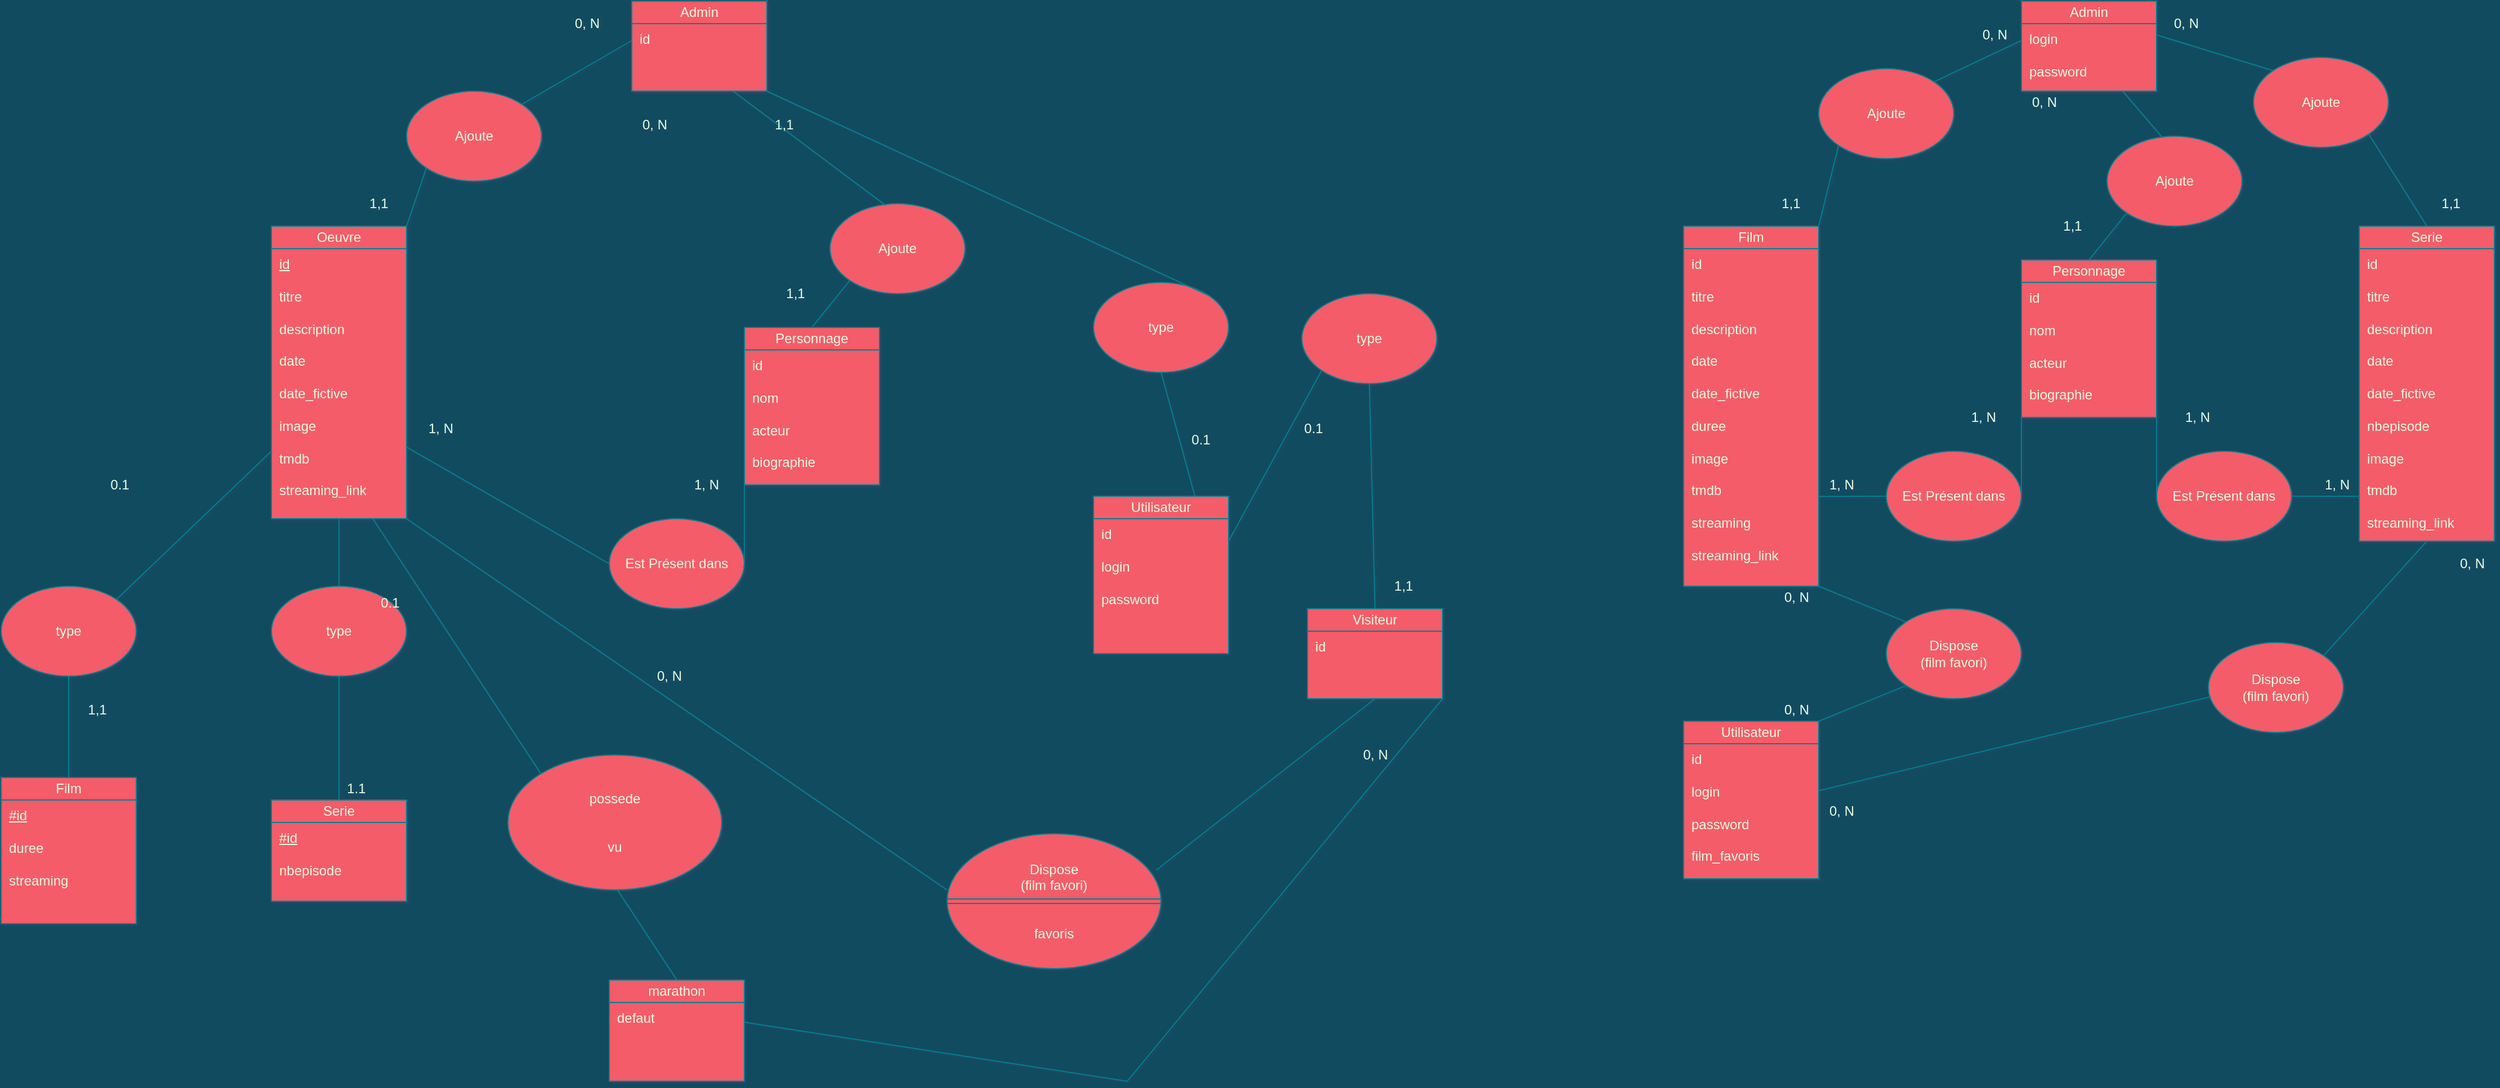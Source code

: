 <mxfile version="16.6.3" type="device"><diagram id="QQ4n48W_TCmdw6rtizqm" name="MCUwiki MCD"><mxGraphModel dx="3432" dy="983" grid="1" gridSize="10" guides="1" tooltips="1" connect="1" arrows="0" fold="1" page="1" pageScale="1" pageWidth="827" pageHeight="1169" background="#114B5F" math="0" shadow="1"><root><mxCell id="0"/><mxCell id="1" parent="0"/><mxCell id="Jc9J_mln_ukelqVQUEho-7" value="" style="group;fontColor=#E4FDE1;rounded=0;" vertex="1" connectable="0" parent="1"><mxGeometry x="54" y="680" width="120" height="160" as="geometry"/></mxCell><mxCell id="Jc9J_mln_ukelqVQUEho-5" value="Utilisateur" style="rounded=0;whiteSpace=wrap;html=1;fillColor=#F45B69;strokeColor=#028090;fontColor=#E4FDE1;" vertex="1" parent="Jc9J_mln_ukelqVQUEho-7"><mxGeometry width="120" height="20" as="geometry"/></mxCell><mxCell id="Jc9J_mln_ukelqVQUEho-6" value="id&lt;br&gt;&lt;br&gt;login&lt;br&gt;&lt;br&gt;password&lt;br&gt;&lt;br&gt;film_favoris" style="rounded=0;whiteSpace=wrap;html=1;verticalAlign=top;align=left;spacingLeft=5;fillColor=#F45B69;strokeColor=#028090;fontColor=#E4FDE1;" vertex="1" parent="Jc9J_mln_ukelqVQUEho-7"><mxGeometry y="20" width="120" height="120" as="geometry"/></mxCell><mxCell id="Jc9J_mln_ukelqVQUEho-8" value="" style="group;labelBorderColor=none;rounded=0;glass=0;fontColor=#E4FDE1;" vertex="1" connectable="0" parent="1"><mxGeometry x="54" y="240" width="120" height="320" as="geometry"/></mxCell><mxCell id="acNY1z7h9STQxn3KtR7x-2" value="Film" style="rounded=0;whiteSpace=wrap;html=1;fillColor=#F45B69;strokeColor=#028090;fontColor=#E4FDE1;" parent="Jc9J_mln_ukelqVQUEho-8" vertex="1"><mxGeometry width="120" height="20" as="geometry"/></mxCell><mxCell id="acNY1z7h9STQxn3KtR7x-3" value="id&lt;br&gt;&lt;br&gt;titre&lt;br&gt;&lt;br&gt;description&lt;br&gt;&lt;br&gt;date&lt;br&gt;&lt;br&gt;date_fictive&lt;br&gt;&lt;br&gt;duree&lt;br&gt;&lt;br&gt;image&lt;br&gt;&lt;br&gt;tmdb&lt;br&gt;&lt;br&gt;streaming&lt;br&gt;&lt;br&gt;streaming_link" style="rounded=0;whiteSpace=wrap;html=1;verticalAlign=top;align=left;spacingLeft=5;fillColor=#F45B69;strokeColor=#028090;fontColor=#E4FDE1;" parent="Jc9J_mln_ukelqVQUEho-8" vertex="1"><mxGeometry y="20" width="120" height="300" as="geometry"/></mxCell><mxCell id="Jc9J_mln_ukelqVQUEho-9" value="" style="group;fontColor=#E4FDE1;rounded=0;" vertex="1" connectable="0" parent="1"><mxGeometry x="654" y="240" width="120" height="280" as="geometry"/></mxCell><mxCell id="Jc9J_mln_ukelqVQUEho-1" value="Serie" style="rounded=0;whiteSpace=wrap;html=1;fillColor=#F45B69;strokeColor=#028090;fontColor=#E4FDE1;" vertex="1" parent="Jc9J_mln_ukelqVQUEho-9"><mxGeometry width="120" height="20" as="geometry"/></mxCell><mxCell id="Jc9J_mln_ukelqVQUEho-2" value="id&lt;br&gt;&lt;br&gt;titre&lt;br&gt;&lt;br&gt;description&lt;br&gt;&lt;br&gt;date&lt;br&gt;&lt;br&gt;date_fictive&lt;br&gt;&lt;br&gt;nbepisode&lt;br&gt;&lt;br&gt;image&lt;br&gt;&lt;br&gt;tmdb&lt;br&gt;&lt;br&gt;streaming_link" style="rounded=0;whiteSpace=wrap;html=1;verticalAlign=top;align=left;spacingLeft=5;fillColor=#F45B69;strokeColor=#028090;fontColor=#E4FDE1;" vertex="1" parent="Jc9J_mln_ukelqVQUEho-9"><mxGeometry y="20" width="120" height="260" as="geometry"/></mxCell><mxCell id="Jc9J_mln_ukelqVQUEho-10" value="" style="group;fontColor=#E4FDE1;rounded=0;" vertex="1" connectable="0" parent="1"><mxGeometry x="354" y="40" width="120" height="80" as="geometry"/></mxCell><mxCell id="Jc9J_mln_ukelqVQUEho-3" value="Admin" style="rounded=0;whiteSpace=wrap;html=1;fillColor=#F45B69;strokeColor=#028090;fontColor=#E4FDE1;" vertex="1" parent="Jc9J_mln_ukelqVQUEho-10"><mxGeometry width="120" height="20" as="geometry"/></mxCell><mxCell id="Jc9J_mln_ukelqVQUEho-4" value="login&lt;br&gt;&lt;br&gt;password&lt;br&gt;" style="rounded=0;whiteSpace=wrap;html=1;verticalAlign=top;align=left;spacingLeft=5;fillColor=#F45B69;strokeColor=#028090;fontColor=#E4FDE1;" vertex="1" parent="Jc9J_mln_ukelqVQUEho-10"><mxGeometry y="20" width="120" height="60" as="geometry"/></mxCell><mxCell id="Jc9J_mln_ukelqVQUEho-12" value="Dispose&lt;br&gt;(film favori)" style="ellipse;whiteSpace=wrap;html=1;fillColor=#F45B69;strokeColor=#028090;fontColor=#E4FDE1;rounded=0;" vertex="1" parent="1"><mxGeometry x="234" y="580" width="120" height="80" as="geometry"/></mxCell><mxCell id="Jc9J_mln_ukelqVQUEho-14" value="" style="endArrow=none;html=1;rounded=0;entryX=1;entryY=1;entryDx=0;entryDy=0;exitX=0;exitY=0;exitDx=0;exitDy=0;labelBackgroundColor=#114B5F;strokeColor=#028090;fontColor=#E4FDE1;" edge="1" parent="1" source="Jc9J_mln_ukelqVQUEho-12" target="acNY1z7h9STQxn3KtR7x-3"><mxGeometry width="50" height="50" relative="1" as="geometry"><mxPoint x="404" y="630" as="sourcePoint"/><mxPoint x="454" y="580" as="targetPoint"/></mxGeometry></mxCell><mxCell id="Jc9J_mln_ukelqVQUEho-15" value="" style="endArrow=none;html=1;rounded=0;entryX=0;entryY=1;entryDx=0;entryDy=0;exitX=1;exitY=0;exitDx=0;exitDy=0;labelBackgroundColor=#114B5F;strokeColor=#028090;fontColor=#E4FDE1;" edge="1" parent="1" source="Jc9J_mln_ukelqVQUEho-5" target="Jc9J_mln_ukelqVQUEho-12"><mxGeometry width="50" height="50" relative="1" as="geometry"><mxPoint x="404" y="630" as="sourcePoint"/><mxPoint x="454" y="580" as="targetPoint"/></mxGeometry></mxCell><mxCell id="Jc9J_mln_ukelqVQUEho-16" value="0, N" style="text;html=1;align=center;verticalAlign=middle;resizable=0;points=[];autosize=1;strokeColor=none;fillColor=none;fontColor=#E4FDE1;rounded=0;" vertex="1" parent="1"><mxGeometry x="134" y="660" width="40" height="20" as="geometry"/></mxCell><mxCell id="Jc9J_mln_ukelqVQUEho-17" value="0, N" style="text;html=1;align=center;verticalAlign=middle;resizable=0;points=[];autosize=1;strokeColor=none;fillColor=none;fontColor=#E4FDE1;rounded=0;" vertex="1" parent="1"><mxGeometry x="134" y="560" width="40" height="20" as="geometry"/></mxCell><mxCell id="Jc9J_mln_ukelqVQUEho-21" value="" style="group;fontColor=#E4FDE1;rounded=0;" vertex="1" connectable="0" parent="1"><mxGeometry x="354" y="280" width="120" height="320" as="geometry"/></mxCell><mxCell id="Jc9J_mln_ukelqVQUEho-47" value="" style="group;fontColor=#E4FDE1;rounded=0;" vertex="1" connectable="0" parent="Jc9J_mln_ukelqVQUEho-21"><mxGeometry y="-10" width="120" height="140" as="geometry"/></mxCell><mxCell id="Jc9J_mln_ukelqVQUEho-22" value="Personnage" style="rounded=0;whiteSpace=wrap;html=1;fillColor=#F45B69;strokeColor=#028090;fontColor=#E4FDE1;" vertex="1" parent="Jc9J_mln_ukelqVQUEho-47"><mxGeometry width="120" height="20" as="geometry"/></mxCell><mxCell id="Jc9J_mln_ukelqVQUEho-23" value="id&lt;br&gt;&lt;br&gt;nom&lt;br&gt;&lt;br&gt;acteur&lt;br&gt;&lt;br&gt;biographie&lt;br&gt;&lt;br&gt;" style="rounded=0;whiteSpace=wrap;html=1;verticalAlign=top;align=left;spacingLeft=5;fillColor=#F45B69;strokeColor=#028090;fontColor=#E4FDE1;" vertex="1" parent="Jc9J_mln_ukelqVQUEho-47"><mxGeometry y="20" width="120" height="120" as="geometry"/></mxCell><mxCell id="Jc9J_mln_ukelqVQUEho-26" value="" style="endArrow=none;html=1;rounded=0;entryX=0;entryY=0.5;entryDx=0;entryDy=0;exitX=0.998;exitY=0.734;exitDx=0;exitDy=0;exitPerimeter=0;labelBackgroundColor=#114B5F;strokeColor=#028090;fontColor=#E4FDE1;" edge="1" parent="1" source="acNY1z7h9STQxn3KtR7x-3" target="Jc9J_mln_ukelqVQUEho-24"><mxGeometry width="50" height="50" relative="1" as="geometry"><mxPoint x="574" y="580" as="sourcePoint"/><mxPoint x="624" y="530" as="targetPoint"/></mxGeometry></mxCell><mxCell id="Jc9J_mln_ukelqVQUEho-31" value="1, N" style="text;html=1;align=center;verticalAlign=middle;resizable=0;points=[];autosize=1;strokeColor=none;fillColor=none;fontColor=#E4FDE1;rounded=0;" vertex="1" parent="1"><mxGeometry x="174" y="460" width="40" height="20" as="geometry"/></mxCell><mxCell id="Jc9J_mln_ukelqVQUEho-33" value="1, N" style="text;html=1;align=center;verticalAlign=middle;resizable=0;points=[];autosize=1;strokeColor=none;fillColor=none;fontColor=#E4FDE1;rounded=0;" vertex="1" parent="1"><mxGeometry x="614" y="460" width="40" height="20" as="geometry"/></mxCell><mxCell id="Jc9J_mln_ukelqVQUEho-39" value="" style="endArrow=none;html=1;rounded=0;entryX=0;entryY=0.25;entryDx=0;entryDy=0;exitX=1;exitY=0;exitDx=0;exitDy=0;labelBackgroundColor=#114B5F;strokeColor=#028090;fontColor=#E4FDE1;" edge="1" parent="1" source="Jc9J_mln_ukelqVQUEho-54" target="Jc9J_mln_ukelqVQUEho-4"><mxGeometry width="50" height="50" relative="1" as="geometry"><mxPoint x="400" y="140" as="sourcePoint"/><mxPoint x="610" y="210" as="targetPoint"/></mxGeometry></mxCell><mxCell id="Jc9J_mln_ukelqVQUEho-40" value="" style="endArrow=none;html=1;rounded=0;entryX=0;entryY=1;entryDx=0;entryDy=0;exitX=1;exitY=0;exitDx=0;exitDy=0;labelBackgroundColor=#114B5F;strokeColor=#028090;fontColor=#E4FDE1;" edge="1" parent="1" source="acNY1z7h9STQxn3KtR7x-2" target="Jc9J_mln_ukelqVQUEho-54"><mxGeometry width="50" height="50" relative="1" as="geometry"><mxPoint x="560" y="260" as="sourcePoint"/><mxPoint x="357.574" y="208.284" as="targetPoint"/></mxGeometry></mxCell><mxCell id="Jc9J_mln_ukelqVQUEho-41" value="" style="endArrow=none;html=1;rounded=0;entryX=0;entryY=1;entryDx=0;entryDy=0;exitX=0.5;exitY=0;exitDx=0;exitDy=0;labelBackgroundColor=#114B5F;strokeColor=#028090;fontColor=#E4FDE1;" edge="1" parent="1" source="Jc9J_mln_ukelqVQUEho-22" target="Jc9J_mln_ukelqVQUEho-57"><mxGeometry width="50" height="50" relative="1" as="geometry"><mxPoint x="560" y="260" as="sourcePoint"/><mxPoint x="400" y="220" as="targetPoint"/></mxGeometry></mxCell><mxCell id="Jc9J_mln_ukelqVQUEho-43" value="0, N" style="text;html=1;align=center;verticalAlign=middle;resizable=0;points=[];autosize=1;strokeColor=none;fillColor=none;fontColor=#E4FDE1;rounded=0;" vertex="1" parent="1"><mxGeometry x="354" y="120" width="40" height="20" as="geometry"/></mxCell><mxCell id="Jc9J_mln_ukelqVQUEho-44" value="0, N" style="text;html=1;align=center;verticalAlign=middle;resizable=0;points=[];autosize=1;strokeColor=none;fillColor=none;fontColor=#E4FDE1;rounded=0;" vertex="1" parent="1"><mxGeometry x="310" y="60" width="40" height="20" as="geometry"/></mxCell><mxCell id="Jc9J_mln_ukelqVQUEho-46" value="0, N" style="text;html=1;align=center;verticalAlign=middle;resizable=0;points=[];autosize=1;strokeColor=none;fillColor=none;fontColor=#E4FDE1;rounded=0;" vertex="1" parent="1"><mxGeometry x="480" y="50" width="40" height="20" as="geometry"/></mxCell><mxCell id="Jc9J_mln_ukelqVQUEho-24" value="Est Présent dans" style="ellipse;whiteSpace=wrap;html=1;fillColor=#F45B69;strokeColor=#028090;fontColor=#E4FDE1;rounded=0;" vertex="1" parent="1"><mxGeometry x="234" y="440" width="120" height="80" as="geometry"/></mxCell><mxCell id="Jc9J_mln_ukelqVQUEho-36" value="" style="endArrow=none;html=1;rounded=0;entryX=0;entryY=1;entryDx=0;entryDy=0;exitX=1;exitY=0.5;exitDx=0;exitDy=0;labelBackgroundColor=#114B5F;strokeColor=#028090;fontColor=#E4FDE1;" edge="1" parent="1" source="Jc9J_mln_ukelqVQUEho-24" target="Jc9J_mln_ukelqVQUEho-23"><mxGeometry width="50" height="50" relative="1" as="geometry"><mxPoint x="560" y="510" as="sourcePoint"/><mxPoint x="610" y="460" as="targetPoint"/></mxGeometry></mxCell><mxCell id="Jc9J_mln_ukelqVQUEho-49" value="Est Présent dans" style="ellipse;whiteSpace=wrap;html=1;fillColor=#F45B69;strokeColor=#028090;fontColor=#E4FDE1;rounded=0;" vertex="1" parent="1"><mxGeometry x="474" y="440" width="120" height="80" as="geometry"/></mxCell><mxCell id="Jc9J_mln_ukelqVQUEho-50" value="" style="endArrow=none;html=1;rounded=0;entryX=1;entryY=1;entryDx=0;entryDy=0;exitX=0;exitY=0.5;exitDx=0;exitDy=0;labelBackgroundColor=#114B5F;strokeColor=#028090;fontColor=#E4FDE1;" edge="1" parent="1" source="Jc9J_mln_ukelqVQUEho-49" target="Jc9J_mln_ukelqVQUEho-23"><mxGeometry width="50" height="50" relative="1" as="geometry"><mxPoint x="364.0" y="490" as="sourcePoint"/><mxPoint x="364" y="420" as="targetPoint"/></mxGeometry></mxCell><mxCell id="Jc9J_mln_ukelqVQUEho-51" value="" style="endArrow=none;html=1;rounded=0;labelBackgroundColor=#114B5F;strokeColor=#028090;fontColor=#E4FDE1;exitX=1;exitY=0.5;exitDx=0;exitDy=0;entryX=1.001;entryY=1.009;entryDx=0;entryDy=0;entryPerimeter=0;" edge="1" parent="1" source="Jc9J_mln_ukelqVQUEho-49" target="Jc9J_mln_ukelqVQUEho-33"><mxGeometry width="50" height="50" relative="1" as="geometry"><mxPoint x="600" y="480" as="sourcePoint"/><mxPoint x="640" y="490" as="targetPoint"/></mxGeometry></mxCell><mxCell id="Jc9J_mln_ukelqVQUEho-52" value="1, N" style="text;html=1;align=center;verticalAlign=middle;resizable=0;points=[];autosize=1;strokeColor=none;fillColor=none;fontColor=#E4FDE1;rounded=0;" vertex="1" parent="1"><mxGeometry x="300" y="400" width="40" height="20" as="geometry"/></mxCell><mxCell id="Jc9J_mln_ukelqVQUEho-53" value="1, N" style="text;html=1;align=center;verticalAlign=middle;resizable=0;points=[];autosize=1;strokeColor=none;fillColor=none;fontColor=#E4FDE1;rounded=0;" vertex="1" parent="1"><mxGeometry x="490" y="400" width="40" height="20" as="geometry"/></mxCell><mxCell id="Jc9J_mln_ukelqVQUEho-54" value="Ajoute" style="ellipse;whiteSpace=wrap;html=1;rounded=0;glass=0;labelBorderColor=none;fillColor=#F45B69;strokeColor=#028090;fontColor=#E4FDE1;" vertex="1" parent="1"><mxGeometry x="174" y="100" width="120" height="80" as="geometry"/></mxCell><mxCell id="Jc9J_mln_ukelqVQUEho-55" value="Ajoute" style="ellipse;whiteSpace=wrap;html=1;rounded=0;glass=0;labelBorderColor=none;fillColor=#F45B69;strokeColor=#028090;fontColor=#E4FDE1;" vertex="1" parent="1"><mxGeometry x="560" y="90" width="120" height="80" as="geometry"/></mxCell><mxCell id="Jc9J_mln_ukelqVQUEho-56" value="" style="endArrow=none;html=1;rounded=0;entryX=1;entryY=1;entryDx=0;entryDy=0;exitX=0.5;exitY=0;exitDx=0;exitDy=0;labelBackgroundColor=#114B5F;strokeColor=#028090;fontColor=#E4FDE1;" edge="1" parent="1" source="Jc9J_mln_ukelqVQUEho-1" target="Jc9J_mln_ukelqVQUEho-55"><mxGeometry width="50" height="50" relative="1" as="geometry"><mxPoint x="596.43" y="251.72" as="sourcePoint"/><mxPoint x="614.004" y="180.004" as="targetPoint"/></mxGeometry></mxCell><mxCell id="Jc9J_mln_ukelqVQUEho-57" value="Ajoute" style="ellipse;whiteSpace=wrap;html=1;rounded=0;glass=0;labelBorderColor=none;fillColor=#F45B69;strokeColor=#028090;fontColor=#E4FDE1;" vertex="1" parent="1"><mxGeometry x="430" y="160" width="120" height="80" as="geometry"/></mxCell><mxCell id="Jc9J_mln_ukelqVQUEho-58" value="" style="endArrow=none;html=1;rounded=0;entryX=0.75;entryY=1;entryDx=0;entryDy=0;exitX=0.411;exitY=0.018;exitDx=0;exitDy=0;labelBackgroundColor=#114B5F;strokeColor=#028090;fontColor=#E4FDE1;exitPerimeter=0;" edge="1" parent="1" source="Jc9J_mln_ukelqVQUEho-57" target="Jc9J_mln_ukelqVQUEho-4"><mxGeometry width="50" height="50" relative="1" as="geometry"><mxPoint x="400" y="180" as="sourcePoint"/><mxPoint x="443.574" y="138.284" as="targetPoint"/></mxGeometry></mxCell><mxCell id="Jc9J_mln_ukelqVQUEho-59" value="" style="endArrow=none;html=1;rounded=0;entryX=0.75;entryY=1;entryDx=0;entryDy=0;exitX=0;exitY=0;exitDx=0;exitDy=0;labelBackgroundColor=#114B5F;strokeColor=#028090;fontColor=#E4FDE1;" edge="1" parent="1" source="Jc9J_mln_ukelqVQUEho-55"><mxGeometry width="50" height="50" relative="1" as="geometry"><mxPoint x="519.32" y="111.44" as="sourcePoint"/><mxPoint x="474" y="70" as="targetPoint"/></mxGeometry></mxCell><mxCell id="Jc9J_mln_ukelqVQUEho-60" value="1,1" style="text;html=1;align=center;verticalAlign=middle;resizable=0;points=[];autosize=1;strokeColor=none;fillColor=none;fontColor=#E4FDE1;rounded=0;" vertex="1" parent="1"><mxGeometry x="134" y="210" width="30" height="20" as="geometry"/></mxCell><mxCell id="Jc9J_mln_ukelqVQUEho-61" value="1,1" style="text;html=1;align=center;verticalAlign=middle;resizable=0;points=[];autosize=1;strokeColor=none;fillColor=none;fontColor=#E4FDE1;rounded=0;" vertex="1" parent="1"><mxGeometry x="384" y="230" width="30" height="20" as="geometry"/></mxCell><mxCell id="Jc9J_mln_ukelqVQUEho-62" value="1,1" style="text;html=1;align=center;verticalAlign=middle;resizable=0;points=[];autosize=1;strokeColor=none;fillColor=none;fontColor=#E4FDE1;rounded=0;" vertex="1" parent="1"><mxGeometry x="720" y="210" width="30" height="20" as="geometry"/></mxCell><mxCell id="Jc9J_mln_ukelqVQUEho-63" value="Dispose&lt;br&gt;(film favori)" style="ellipse;whiteSpace=wrap;html=1;fillColor=#F45B69;strokeColor=#028090;fontColor=#E4FDE1;rounded=0;" vertex="1" parent="1"><mxGeometry x="520" y="610" width="120" height="80" as="geometry"/></mxCell><mxCell id="Jc9J_mln_ukelqVQUEho-64" value="" style="endArrow=none;html=1;rounded=0;entryX=0.016;entryY=0.603;entryDx=0;entryDy=0;exitX=1;exitY=0;exitDx=0;exitDy=0;labelBackgroundColor=#114B5F;strokeColor=#028090;fontColor=#E4FDE1;entryPerimeter=0;" edge="1" parent="1" target="Jc9J_mln_ukelqVQUEho-63"><mxGeometry width="50" height="50" relative="1" as="geometry"><mxPoint x="174" y="741.72" as="sourcePoint"/><mxPoint x="251.574" y="710.004" as="targetPoint"/></mxGeometry></mxCell><mxCell id="Jc9J_mln_ukelqVQUEho-65" value="" style="endArrow=none;html=1;rounded=0;entryX=0.5;entryY=1;entryDx=0;entryDy=0;exitX=1;exitY=0;exitDx=0;exitDy=0;labelBackgroundColor=#114B5F;strokeColor=#028090;fontColor=#E4FDE1;" edge="1" parent="1" source="Jc9J_mln_ukelqVQUEho-63" target="Jc9J_mln_ukelqVQUEho-2"><mxGeometry width="50" height="50" relative="1" as="geometry"><mxPoint x="654" y="616.72" as="sourcePoint"/><mxPoint x="731.574" y="585.004" as="targetPoint"/></mxGeometry></mxCell><mxCell id="Jc9J_mln_ukelqVQUEho-66" value="0, N" style="text;html=1;align=center;verticalAlign=middle;resizable=0;points=[];autosize=1;strokeColor=none;fillColor=none;fontColor=#E4FDE1;rounded=0;" vertex="1" parent="1"><mxGeometry x="734" y="530" width="40" height="20" as="geometry"/></mxCell><mxCell id="Jc9J_mln_ukelqVQUEho-67" value="0, N" style="text;html=1;align=center;verticalAlign=middle;resizable=0;points=[];autosize=1;strokeColor=none;fillColor=none;fontColor=#E4FDE1;rounded=0;" vertex="1" parent="1"><mxGeometry x="174" y="750" width="40" height="20" as="geometry"/></mxCell><mxCell id="Jc9J_mln_ukelqVQUEho-68" value="" style="group;labelBorderColor=none;rounded=0;glass=0;fontColor=#E4FDE1;" vertex="1" connectable="0" parent="1"><mxGeometry x="-1080" y="300" width="120" height="320" as="geometry"/></mxCell><mxCell id="Jc9J_mln_ukelqVQUEho-177" value="" style="group" vertex="1" connectable="0" parent="Jc9J_mln_ukelqVQUEho-68"><mxGeometry x="-120" y="-60" width="120" height="260" as="geometry"/></mxCell><mxCell id="Jc9J_mln_ukelqVQUEho-69" value="Oeuvre" style="rounded=0;whiteSpace=wrap;html=1;fillColor=#F45B69;strokeColor=#028090;fontColor=#E4FDE1;" vertex="1" parent="Jc9J_mln_ukelqVQUEho-177"><mxGeometry width="120" height="20" as="geometry"/></mxCell><mxCell id="Jc9J_mln_ukelqVQUEho-70" value="&lt;u&gt;id&lt;/u&gt;&lt;br&gt;&lt;br&gt;titre&lt;br&gt;&lt;br&gt;description&lt;br&gt;&lt;br&gt;date&lt;br&gt;&lt;br&gt;date_fictive&lt;br&gt;&lt;br&gt;image&lt;br&gt;&lt;br&gt;tmdb&lt;br&gt;&lt;br&gt;streaming_link" style="rounded=0;whiteSpace=wrap;html=1;verticalAlign=top;align=left;spacingLeft=5;fillColor=#F45B69;strokeColor=#028090;fontColor=#E4FDE1;" vertex="1" parent="Jc9J_mln_ukelqVQUEho-177"><mxGeometry y="20" width="120" height="240" as="geometry"/></mxCell><mxCell id="Jc9J_mln_ukelqVQUEho-81" value="1, N" style="text;html=1;align=center;verticalAlign=middle;resizable=0;points=[];autosize=1;strokeColor=none;fillColor=none;fontColor=#E4FDE1;rounded=0;" vertex="1" parent="Jc9J_mln_ukelqVQUEho-68"><mxGeometry x="10" y="110" width="40" height="20" as="geometry"/></mxCell><mxCell id="Jc9J_mln_ukelqVQUEho-74" value="" style="group;fontColor=#E4FDE1;rounded=0;" vertex="1" connectable="0" parent="1"><mxGeometry x="-880" y="40" width="120" height="80" as="geometry"/></mxCell><mxCell id="Jc9J_mln_ukelqVQUEho-75" value="Admin" style="rounded=0;whiteSpace=wrap;html=1;fillColor=#F45B69;strokeColor=#028090;fontColor=#E4FDE1;" vertex="1" parent="Jc9J_mln_ukelqVQUEho-74"><mxGeometry width="120" height="20" as="geometry"/></mxCell><mxCell id="Jc9J_mln_ukelqVQUEho-76" value="&lt;span&gt;id&lt;/span&gt;" style="rounded=0;whiteSpace=wrap;html=1;verticalAlign=top;align=left;spacingLeft=5;fillColor=#F45B69;strokeColor=#028090;fontColor=#E4FDE1;" vertex="1" parent="Jc9J_mln_ukelqVQUEho-74"><mxGeometry y="20" width="120" height="60" as="geometry"/></mxCell><mxCell id="Jc9J_mln_ukelqVQUEho-77" value="" style="group;fontColor=#E4FDE1;rounded=0;" vertex="1" connectable="0" parent="1"><mxGeometry x="-780" y="330" width="120" height="140" as="geometry"/></mxCell><mxCell id="Jc9J_mln_ukelqVQUEho-78" value="Personnage" style="rounded=0;whiteSpace=wrap;html=1;fillColor=#F45B69;strokeColor=#028090;fontColor=#E4FDE1;" vertex="1" parent="Jc9J_mln_ukelqVQUEho-77"><mxGeometry width="120" height="20" as="geometry"/></mxCell><mxCell id="Jc9J_mln_ukelqVQUEho-79" value="id&lt;br&gt;&lt;br&gt;nom&lt;br&gt;&lt;br&gt;acteur&lt;br&gt;&lt;br&gt;biographie&lt;br&gt;&lt;br&gt;" style="rounded=0;whiteSpace=wrap;html=1;verticalAlign=top;align=left;spacingLeft=5;fillColor=#F45B69;strokeColor=#028090;fontColor=#E4FDE1;" vertex="1" parent="Jc9J_mln_ukelqVQUEho-77"><mxGeometry y="20" width="120" height="120" as="geometry"/></mxCell><mxCell id="Jc9J_mln_ukelqVQUEho-80" value="" style="endArrow=none;html=1;rounded=0;entryX=0;entryY=0.5;entryDx=0;entryDy=0;exitX=0.998;exitY=0.734;exitDx=0;exitDy=0;exitPerimeter=0;labelBackgroundColor=#114B5F;strokeColor=#028090;fontColor=#E4FDE1;" edge="1" parent="1" source="Jc9J_mln_ukelqVQUEho-70" target="Jc9J_mln_ukelqVQUEho-89"><mxGeometry width="50" height="50" relative="1" as="geometry"><mxPoint x="-560" y="640" as="sourcePoint"/><mxPoint x="-510" y="590" as="targetPoint"/></mxGeometry></mxCell><mxCell id="Jc9J_mln_ukelqVQUEho-83" value="" style="endArrow=none;html=1;rounded=0;entryX=0;entryY=0.25;entryDx=0;entryDy=0;exitX=1;exitY=0;exitDx=0;exitDy=0;labelBackgroundColor=#114B5F;strokeColor=#028090;fontColor=#E4FDE1;" edge="1" parent="1" source="Jc9J_mln_ukelqVQUEho-96" target="Jc9J_mln_ukelqVQUEho-76"><mxGeometry width="50" height="50" relative="1" as="geometry"><mxPoint x="-734" y="200" as="sourcePoint"/><mxPoint x="-524" y="270" as="targetPoint"/></mxGeometry></mxCell><mxCell id="Jc9J_mln_ukelqVQUEho-84" value="" style="endArrow=none;html=1;rounded=0;entryX=0;entryY=1;entryDx=0;entryDy=0;exitX=1;exitY=0;exitDx=0;exitDy=0;labelBackgroundColor=#114B5F;strokeColor=#028090;fontColor=#E4FDE1;" edge="1" parent="1" source="Jc9J_mln_ukelqVQUEho-69" target="Jc9J_mln_ukelqVQUEho-96"><mxGeometry width="50" height="50" relative="1" as="geometry"><mxPoint x="-574" y="320" as="sourcePoint"/><mxPoint x="-776.426" y="268.284" as="targetPoint"/></mxGeometry></mxCell><mxCell id="Jc9J_mln_ukelqVQUEho-85" value="" style="endArrow=none;html=1;rounded=0;entryX=0;entryY=1;entryDx=0;entryDy=0;exitX=0.5;exitY=0;exitDx=0;exitDy=0;labelBackgroundColor=#114B5F;strokeColor=#028090;fontColor=#E4FDE1;" edge="1" parent="1" source="Jc9J_mln_ukelqVQUEho-78" target="Jc9J_mln_ukelqVQUEho-99"><mxGeometry width="50" height="50" relative="1" as="geometry"><mxPoint x="-574" y="320" as="sourcePoint"/><mxPoint x="-734" y="280" as="targetPoint"/></mxGeometry></mxCell><mxCell id="Jc9J_mln_ukelqVQUEho-86" value="0, N" style="text;html=1;align=center;verticalAlign=middle;resizable=0;points=[];autosize=1;strokeColor=none;fillColor=none;fontColor=#E4FDE1;rounded=0;" vertex="1" parent="1"><mxGeometry x="-880" y="140" width="40" height="20" as="geometry"/></mxCell><mxCell id="Jc9J_mln_ukelqVQUEho-87" value="0, N" style="text;html=1;align=center;verticalAlign=middle;resizable=0;points=[];autosize=1;strokeColor=none;fillColor=none;fontColor=#E4FDE1;rounded=0;" vertex="1" parent="1"><mxGeometry x="-940" y="50" width="40" height="20" as="geometry"/></mxCell><mxCell id="Jc9J_mln_ukelqVQUEho-89" value="Est Présent dans" style="ellipse;whiteSpace=wrap;html=1;fillColor=#F45B69;strokeColor=#028090;fontColor=#E4FDE1;rounded=0;" vertex="1" parent="1"><mxGeometry x="-900" y="500" width="120" height="80" as="geometry"/></mxCell><mxCell id="Jc9J_mln_ukelqVQUEho-90" value="" style="endArrow=none;html=1;rounded=0;entryX=0;entryY=1;entryDx=0;entryDy=0;exitX=1;exitY=0.5;exitDx=0;exitDy=0;labelBackgroundColor=#114B5F;strokeColor=#028090;fontColor=#E4FDE1;" edge="1" parent="1" source="Jc9J_mln_ukelqVQUEho-89" target="Jc9J_mln_ukelqVQUEho-79"><mxGeometry width="50" height="50" relative="1" as="geometry"><mxPoint x="-574" y="570" as="sourcePoint"/><mxPoint x="-524" y="520" as="targetPoint"/></mxGeometry></mxCell><mxCell id="Jc9J_mln_ukelqVQUEho-94" value="1, N" style="text;html=1;align=center;verticalAlign=middle;resizable=0;points=[];autosize=1;strokeColor=none;fillColor=none;fontColor=#E4FDE1;rounded=0;" vertex="1" parent="1"><mxGeometry x="-834" y="460" width="40" height="20" as="geometry"/></mxCell><mxCell id="Jc9J_mln_ukelqVQUEho-96" value="Ajoute" style="ellipse;whiteSpace=wrap;html=1;rounded=0;glass=0;labelBorderColor=none;fillColor=#F45B69;strokeColor=#028090;fontColor=#E4FDE1;" vertex="1" parent="1"><mxGeometry x="-1080" y="120" width="120" height="80" as="geometry"/></mxCell><mxCell id="Jc9J_mln_ukelqVQUEho-99" value="Ajoute" style="ellipse;whiteSpace=wrap;html=1;rounded=0;glass=0;labelBorderColor=none;fillColor=#F45B69;strokeColor=#028090;fontColor=#E4FDE1;" vertex="1" parent="1"><mxGeometry x="-704" y="220" width="120" height="80" as="geometry"/></mxCell><mxCell id="Jc9J_mln_ukelqVQUEho-100" value="" style="endArrow=none;html=1;rounded=0;entryX=0.75;entryY=1;entryDx=0;entryDy=0;exitX=0.411;exitY=0.018;exitDx=0;exitDy=0;labelBackgroundColor=#114B5F;strokeColor=#028090;fontColor=#E4FDE1;exitPerimeter=0;" edge="1" parent="1" source="Jc9J_mln_ukelqVQUEho-99" target="Jc9J_mln_ukelqVQUEho-76"><mxGeometry width="50" height="50" relative="1" as="geometry"><mxPoint x="-734" y="240" as="sourcePoint"/><mxPoint x="-690.426" y="198.284" as="targetPoint"/></mxGeometry></mxCell><mxCell id="Jc9J_mln_ukelqVQUEho-102" value="1,1" style="text;html=1;align=center;verticalAlign=middle;resizable=0;points=[];autosize=1;strokeColor=none;fillColor=none;fontColor=#E4FDE1;rounded=0;" vertex="1" parent="1"><mxGeometry x="-1120" y="210" width="30" height="20" as="geometry"/></mxCell><mxCell id="Jc9J_mln_ukelqVQUEho-103" value="1,1" style="text;html=1;align=center;verticalAlign=middle;resizable=0;points=[];autosize=1;strokeColor=none;fillColor=none;fontColor=#E4FDE1;rounded=0;" vertex="1" parent="1"><mxGeometry x="-750" y="290" width="30" height="20" as="geometry"/></mxCell><mxCell id="Jc9J_mln_ukelqVQUEho-72" value="Serie" style="rounded=0;whiteSpace=wrap;html=1;fillColor=#F45B69;strokeColor=#028090;fontColor=#E4FDE1;" vertex="1" parent="1"><mxGeometry x="-1200" y="750" width="120" height="20" as="geometry"/></mxCell><mxCell id="Jc9J_mln_ukelqVQUEho-73" value="&lt;u&gt;#id&lt;br&gt;&lt;/u&gt;&lt;br&gt;&lt;span style=&quot;font-family: &amp;#34;helvetica&amp;#34;&quot;&gt;nbepisode&lt;/span&gt;" style="rounded=0;whiteSpace=wrap;html=1;verticalAlign=top;align=left;spacingLeft=5;fillColor=#F45B69;strokeColor=#028090;fontColor=#E4FDE1;" vertex="1" parent="1"><mxGeometry x="-1200" y="770" width="120" height="70" as="geometry"/></mxCell><mxCell id="Jc9J_mln_ukelqVQUEho-112" value="" style="endArrow=none;html=1;rounded=0;entryX=0.5;entryY=0;entryDx=0;entryDy=0;exitX=0.5;exitY=1;exitDx=0;exitDy=0;labelBackgroundColor=#114B5F;strokeColor=#028090;fontColor=#E4FDE1;" edge="1" parent="1" source="Jc9J_mln_ukelqVQUEho-129" target="Jc9J_mln_ukelqVQUEho-109"><mxGeometry width="50" height="50" relative="1" as="geometry"><mxPoint x="-989.96" y="570" as="sourcePoint"/><mxPoint x="-920" y="650" as="targetPoint"/></mxGeometry></mxCell><mxCell id="Jc9J_mln_ukelqVQUEho-129" value="type" style="ellipse;whiteSpace=wrap;html=1;fillColor=#F45B69;strokeColor=#028090;fontColor=#E4FDE1;rounded=0;" vertex="1" parent="1"><mxGeometry x="-1440" y="560" width="120" height="80" as="geometry"/></mxCell><mxCell id="Jc9J_mln_ukelqVQUEho-130" value="" style="endArrow=none;html=1;rounded=0;entryX=1;entryY=0;entryDx=0;entryDy=0;labelBackgroundColor=#114B5F;strokeColor=#028090;fontColor=#E4FDE1;exitX=0;exitY=0.75;exitDx=0;exitDy=0;" edge="1" parent="1" source="Jc9J_mln_ukelqVQUEho-70" target="Jc9J_mln_ukelqVQUEho-129"><mxGeometry width="50" height="50" relative="1" as="geometry"><mxPoint x="-1330" y="450" as="sourcePoint"/><mxPoint x="-1190" y="750" as="targetPoint"/></mxGeometry></mxCell><mxCell id="Jc9J_mln_ukelqVQUEho-131" value="type" style="ellipse;whiteSpace=wrap;html=1;fillColor=#F45B69;strokeColor=#028090;fontColor=#E4FDE1;rounded=0;" vertex="1" parent="1"><mxGeometry x="-1200" y="560" width="120" height="80" as="geometry"/></mxCell><mxCell id="Jc9J_mln_ukelqVQUEho-132" value="" style="endArrow=none;html=1;rounded=0;entryX=0.5;entryY=0;entryDx=0;entryDy=0;exitX=0.5;exitY=1;exitDx=0;exitDy=0;labelBackgroundColor=#114B5F;strokeColor=#028090;fontColor=#E4FDE1;" edge="1" parent="1" source="Jc9J_mln_ukelqVQUEho-70" target="Jc9J_mln_ukelqVQUEho-131"><mxGeometry width="50" height="50" relative="1" as="geometry"><mxPoint x="-1070" y="510" as="sourcePoint"/><mxPoint x="-1207.574" y="581.716" as="targetPoint"/></mxGeometry></mxCell><mxCell id="Jc9J_mln_ukelqVQUEho-133" value="" style="endArrow=none;html=1;rounded=0;entryX=0.5;entryY=0;entryDx=0;entryDy=0;labelBackgroundColor=#114B5F;strokeColor=#028090;fontColor=#E4FDE1;exitX=0.5;exitY=1;exitDx=0;exitDy=0;" edge="1" parent="1" source="Jc9J_mln_ukelqVQUEho-131" target="Jc9J_mln_ukelqVQUEho-72"><mxGeometry width="50" height="50" relative="1" as="geometry"><mxPoint x="-1060" y="520" as="sourcePoint"/><mxPoint x="-1197.574" y="591.716" as="targetPoint"/><Array as="points"/></mxGeometry></mxCell><mxCell id="Jc9J_mln_ukelqVQUEho-134" value="1,1" style="text;html=1;align=center;verticalAlign=middle;resizable=0;points=[];autosize=1;strokeColor=none;fillColor=none;fontColor=#E4FDE1;" vertex="1" parent="1"><mxGeometry x="-1370" y="660" width="30" height="20" as="geometry"/></mxCell><mxCell id="Jc9J_mln_ukelqVQUEho-135" value="0.1" style="text;html=1;align=center;verticalAlign=middle;resizable=0;points=[];autosize=1;strokeColor=none;fillColor=none;fontColor=#E4FDE1;" vertex="1" parent="1"><mxGeometry x="-1350" y="460" width="30" height="20" as="geometry"/></mxCell><mxCell id="Jc9J_mln_ukelqVQUEho-137" value="1.1" style="text;html=1;align=center;verticalAlign=middle;resizable=0;points=[];autosize=1;strokeColor=none;fillColor=none;fontColor=#E4FDE1;" vertex="1" parent="1"><mxGeometry x="-1140" y="730" width="30" height="20" as="geometry"/></mxCell><mxCell id="Jc9J_mln_ukelqVQUEho-140" value="" style="group;fontColor=#E4FDE1;rounded=0;" vertex="1" connectable="0" parent="1"><mxGeometry x="-470" y="480" width="120" height="160" as="geometry"/></mxCell><mxCell id="Jc9J_mln_ukelqVQUEho-141" value="Utilisateur" style="rounded=0;whiteSpace=wrap;html=1;fillColor=#F45B69;strokeColor=#028090;fontColor=#E4FDE1;" vertex="1" parent="Jc9J_mln_ukelqVQUEho-140"><mxGeometry width="120" height="20" as="geometry"/></mxCell><mxCell id="Jc9J_mln_ukelqVQUEho-142" value="id&lt;br&gt;&lt;br&gt;login&lt;br&gt;&lt;br&gt;password&lt;br&gt;&lt;br&gt;" style="rounded=0;whiteSpace=wrap;html=1;verticalAlign=top;align=left;spacingLeft=5;fillColor=#F45B69;strokeColor=#028090;fontColor=#E4FDE1;" vertex="1" parent="Jc9J_mln_ukelqVQUEho-140"><mxGeometry y="20" width="120" height="120" as="geometry"/></mxCell><mxCell id="Jc9J_mln_ukelqVQUEho-153" value="" style="endArrow=none;html=1;rounded=0;entryX=0.75;entryY=0;entryDx=0;entryDy=0;exitX=0.5;exitY=1;exitDx=0;exitDy=0;labelBackgroundColor=#114B5F;strokeColor=#028090;fontColor=#E4FDE1;" edge="1" parent="1" source="Jc9J_mln_ukelqVQUEho-154" target="Jc9J_mln_ukelqVQUEho-141"><mxGeometry width="50" height="50" relative="1" as="geometry"><mxPoint x="-29.96" y="270" as="sourcePoint"/><mxPoint x="-240" y="440" as="targetPoint"/></mxGeometry></mxCell><mxCell id="Jc9J_mln_ukelqVQUEho-154" value="type" style="ellipse;whiteSpace=wrap;html=1;fillColor=#F45B69;strokeColor=#028090;fontColor=#E4FDE1;rounded=0;" vertex="1" parent="1"><mxGeometry x="-470" y="290" width="120" height="80" as="geometry"/></mxCell><mxCell id="Jc9J_mln_ukelqVQUEho-155" value="" style="endArrow=none;html=1;rounded=0;entryX=1;entryY=0;entryDx=0;entryDy=0;exitX=1;exitY=1;exitDx=0;exitDy=0;labelBackgroundColor=#114B5F;strokeColor=#028090;fontColor=#E4FDE1;" edge="1" parent="1" target="Jc9J_mln_ukelqVQUEho-154" source="Jc9J_mln_ukelqVQUEho-76"><mxGeometry width="50" height="50" relative="1" as="geometry"><mxPoint x="-120" y="200" as="sourcePoint"/><mxPoint x="-230" y="450" as="targetPoint"/></mxGeometry></mxCell><mxCell id="Jc9J_mln_ukelqVQUEho-156" value="1,1" style="text;html=1;align=center;verticalAlign=middle;resizable=0;points=[];autosize=1;strokeColor=none;fillColor=none;fontColor=#E4FDE1;" vertex="1" parent="1"><mxGeometry x="-760" y="140" width="30" height="20" as="geometry"/></mxCell><mxCell id="Jc9J_mln_ukelqVQUEho-157" value="0.1" style="text;html=1;align=center;verticalAlign=middle;resizable=0;points=[];autosize=1;strokeColor=none;fillColor=none;fontColor=#E4FDE1;" vertex="1" parent="1"><mxGeometry x="-390" y="420" width="30" height="20" as="geometry"/></mxCell><mxCell id="Jc9J_mln_ukelqVQUEho-158" value="Visiteur" style="rounded=0;whiteSpace=wrap;html=1;fillColor=#F45B69;strokeColor=#028090;fontColor=#E4FDE1;" vertex="1" parent="1"><mxGeometry x="-280" y="580" width="120" height="20" as="geometry"/></mxCell><mxCell id="Jc9J_mln_ukelqVQUEho-159" value="&lt;span&gt;id&lt;br&gt;&lt;br&gt;&lt;/span&gt;&lt;span&gt;&lt;br&gt;&lt;/span&gt;" style="rounded=0;whiteSpace=wrap;html=1;verticalAlign=top;align=left;spacingLeft=5;fillColor=#F45B69;strokeColor=#028090;fontColor=#E4FDE1;" vertex="1" parent="1"><mxGeometry x="-280" y="600" width="120" height="60" as="geometry"/></mxCell><mxCell id="Jc9J_mln_ukelqVQUEho-160" value="" style="endArrow=none;html=1;rounded=0;entryX=0.5;entryY=0;entryDx=0;entryDy=0;exitX=0.5;exitY=1;exitDx=0;exitDy=0;labelBackgroundColor=#114B5F;strokeColor=#028090;fontColor=#E4FDE1;" edge="1" parent="1" source="Jc9J_mln_ukelqVQUEho-161" target="Jc9J_mln_ukelqVQUEho-158"><mxGeometry width="50" height="50" relative="1" as="geometry"><mxPoint x="155.04" y="280" as="sourcePoint"/><mxPoint x="-195" y="490" as="targetPoint"/></mxGeometry></mxCell><mxCell id="Jc9J_mln_ukelqVQUEho-161" value="type" style="ellipse;whiteSpace=wrap;html=1;fillColor=#F45B69;strokeColor=#028090;fontColor=#E4FDE1;rounded=0;" vertex="1" parent="1"><mxGeometry x="-285" y="300" width="120" height="80" as="geometry"/></mxCell><mxCell id="Jc9J_mln_ukelqVQUEho-162" value="" style="endArrow=none;html=1;rounded=0;entryX=0;entryY=1;entryDx=0;entryDy=0;exitX=1;exitY=0.167;exitDx=0;exitDy=0;labelBackgroundColor=#114B5F;strokeColor=#028090;fontColor=#E4FDE1;exitPerimeter=0;" edge="1" parent="1" target="Jc9J_mln_ukelqVQUEho-161" source="Jc9J_mln_ukelqVQUEho-142"><mxGeometry width="50" height="50" relative="1" as="geometry"><mxPoint x="-175" y="180" as="sourcePoint"/><mxPoint x="-45" y="460" as="targetPoint"/></mxGeometry></mxCell><mxCell id="Jc9J_mln_ukelqVQUEho-163" value="1,1" style="text;html=1;align=center;verticalAlign=middle;resizable=0;points=[];autosize=1;strokeColor=none;fillColor=none;fontColor=#E4FDE1;" vertex="1" parent="1"><mxGeometry x="-210" y="550" width="30" height="20" as="geometry"/></mxCell><mxCell id="Jc9J_mln_ukelqVQUEho-164" value="0.1" style="text;html=1;align=center;verticalAlign=middle;resizable=0;points=[];autosize=1;strokeColor=none;fillColor=none;fontColor=#E4FDE1;" vertex="1" parent="1"><mxGeometry x="-290" y="410" width="30" height="20" as="geometry"/></mxCell><mxCell id="Jc9J_mln_ukelqVQUEho-165" value="Dispose&lt;br&gt;(film favori)&lt;br&gt;&lt;br&gt;&lt;br&gt;favoris" style="ellipse;whiteSpace=wrap;html=1;fillColor=#F45B69;strokeColor=#028090;fontColor=#E4FDE1;rounded=0;" vertex="1" parent="1"><mxGeometry x="-600" y="780" width="190" height="120" as="geometry"/></mxCell><mxCell id="Jc9J_mln_ukelqVQUEho-166" value="" style="endArrow=none;html=1;rounded=0;entryX=0.979;entryY=0.268;entryDx=0;entryDy=0;exitX=0.5;exitY=1;exitDx=0;exitDy=0;labelBackgroundColor=#114B5F;strokeColor=#028090;fontColor=#E4FDE1;entryPerimeter=0;" edge="1" parent="1" source="Jc9J_mln_ukelqVQUEho-159" target="Jc9J_mln_ukelqVQUEho-165"><mxGeometry width="50" height="50" relative="1" as="geometry"><mxPoint x="-296.43" y="719.14" as="sourcePoint"/><mxPoint x="-414.004" y="800.856" as="targetPoint"/></mxGeometry></mxCell><mxCell id="Jc9J_mln_ukelqVQUEho-167" value="0, N" style="text;html=1;align=center;verticalAlign=middle;resizable=0;points=[];autosize=1;strokeColor=none;fillColor=none;fontColor=#E4FDE1;rounded=0;" vertex="1" parent="1"><mxGeometry x="-240" y="700" width="40" height="20" as="geometry"/></mxCell><mxCell id="Jc9J_mln_ukelqVQUEho-168" value="" style="endArrow=none;html=1;rounded=0;labelBackgroundColor=#114B5F;strokeColor=#028090;fontColor=#E4FDE1;entryX=1;entryY=1;entryDx=0;entryDy=0;" edge="1" parent="1" target="Jc9J_mln_ukelqVQUEho-70"><mxGeometry width="50" height="50" relative="1" as="geometry"><mxPoint x="-600" y="830" as="sourcePoint"/><mxPoint x="-960" y="600" as="targetPoint"/></mxGeometry></mxCell><mxCell id="Jc9J_mln_ukelqVQUEho-169" value="0, N" style="text;html=1;align=center;verticalAlign=middle;resizable=0;points=[];autosize=1;strokeColor=none;fillColor=none;fontColor=#E4FDE1;rounded=0;" vertex="1" parent="1"><mxGeometry x="-867" y="630" width="40" height="20" as="geometry"/></mxCell><mxCell id="Jc9J_mln_ukelqVQUEho-170" value="" style="shape=link;html=1;rounded=0;fontColor=#E4FDE1;strokeColor=#028090;fillColor=#F45B69;exitX=0;exitY=0.5;exitDx=0;exitDy=0;entryX=1;entryY=0.5;entryDx=0;entryDy=0;" edge="1" parent="1" source="Jc9J_mln_ukelqVQUEho-165" target="Jc9J_mln_ukelqVQUEho-165"><mxGeometry relative="1" as="geometry"><mxPoint x="-440" y="680" as="sourcePoint"/><mxPoint x="-280" y="680" as="targetPoint"/></mxGeometry></mxCell><mxCell id="Jc9J_mln_ukelqVQUEho-172" value="marathon" style="rounded=0;whiteSpace=wrap;html=1;fillColor=#F45B69;strokeColor=#028090;fontColor=#E4FDE1;" vertex="1" parent="1"><mxGeometry x="-900" y="910" width="120" height="20" as="geometry"/></mxCell><mxCell id="Jc9J_mln_ukelqVQUEho-173" value="defaut" style="rounded=0;whiteSpace=wrap;html=1;verticalAlign=top;align=left;spacingLeft=5;fillColor=#F45B69;strokeColor=#028090;fontColor=#E4FDE1;" vertex="1" parent="1"><mxGeometry x="-900" y="930" width="120" height="70" as="geometry"/></mxCell><mxCell id="Jc9J_mln_ukelqVQUEho-174" value="" style="endArrow=none;html=1;rounded=0;labelBackgroundColor=#114B5F;strokeColor=#028090;fontColor=#E4FDE1;entryX=1;entryY=1;entryDx=0;entryDy=0;exitX=1;exitY=0.25;exitDx=0;exitDy=0;" edge="1" parent="1" source="Jc9J_mln_ukelqVQUEho-173" target="Jc9J_mln_ukelqVQUEho-159"><mxGeometry width="50" height="50" relative="1" as="geometry"><mxPoint x="-639.96" y="830" as="sourcePoint"/><mxPoint x="-1020" y="560" as="targetPoint"/><Array as="points"><mxPoint x="-440" y="1000"/></Array></mxGeometry></mxCell><mxCell id="Jc9J_mln_ukelqVQUEho-175" value="" style="endArrow=none;html=1;rounded=0;labelBackgroundColor=#114B5F;strokeColor=#028090;fontColor=#E4FDE1;entryX=0.75;entryY=1;entryDx=0;entryDy=0;exitX=0.5;exitY=0;exitDx=0;exitDy=0;" edge="1" parent="1" source="Jc9J_mln_ukelqVQUEho-172" target="Jc9J_mln_ukelqVQUEho-70"><mxGeometry width="50" height="50" relative="1" as="geometry"><mxPoint x="-740" y="890" as="sourcePoint"/><mxPoint x="-1010" y="570" as="targetPoint"/></mxGeometry></mxCell><mxCell id="Jc9J_mln_ukelqVQUEho-176" value="possede&lt;br&gt;&lt;br&gt;&lt;br&gt;vu" style="ellipse;whiteSpace=wrap;html=1;fillColor=#F45B69;strokeColor=#028090;fontColor=#E4FDE1;rounded=0;" vertex="1" parent="1"><mxGeometry x="-990" y="710" width="190" height="120" as="geometry"/></mxCell><mxCell id="Jc9J_mln_ukelqVQUEho-136" value="0.1" style="text;html=1;align=center;verticalAlign=middle;resizable=0;points=[];autosize=1;strokeColor=none;fillColor=none;fontColor=#E4FDE1;" vertex="1" parent="1"><mxGeometry x="-1110" y="565" width="30" height="20" as="geometry"/></mxCell><mxCell id="Jc9J_mln_ukelqVQUEho-178" value="" style="group" vertex="1" connectable="0" parent="1"><mxGeometry x="-1440" y="730" width="120" height="130" as="geometry"/></mxCell><mxCell id="Jc9J_mln_ukelqVQUEho-109" value="Film" style="rounded=0;whiteSpace=wrap;html=1;fillColor=#F45B69;strokeColor=#028090;fontColor=#E4FDE1;" vertex="1" parent="Jc9J_mln_ukelqVQUEho-178"><mxGeometry width="120" height="20" as="geometry"/></mxCell><mxCell id="Jc9J_mln_ukelqVQUEho-110" value="&lt;u&gt;#id&lt;/u&gt;&lt;br&gt;&lt;br&gt;&lt;span style=&quot;font-family: &amp;#34;helvetica&amp;#34;&quot;&gt;duree&lt;br&gt;&lt;br&gt;&lt;/span&gt;&lt;span style=&quot;font-family: &amp;#34;helvetica&amp;#34;&quot;&gt;streaming&lt;/span&gt;&lt;span style=&quot;font-family: &amp;#34;helvetica&amp;#34;&quot;&gt;&lt;br&gt;&lt;/span&gt;" style="rounded=0;whiteSpace=wrap;html=1;verticalAlign=top;align=left;spacingLeft=5;fillColor=#F45B69;strokeColor=#028090;fontColor=#E4FDE1;" vertex="1" parent="Jc9J_mln_ukelqVQUEho-178"><mxGeometry y="20" width="120" height="110" as="geometry"/></mxCell></root></mxGraphModel></diagram></mxfile>